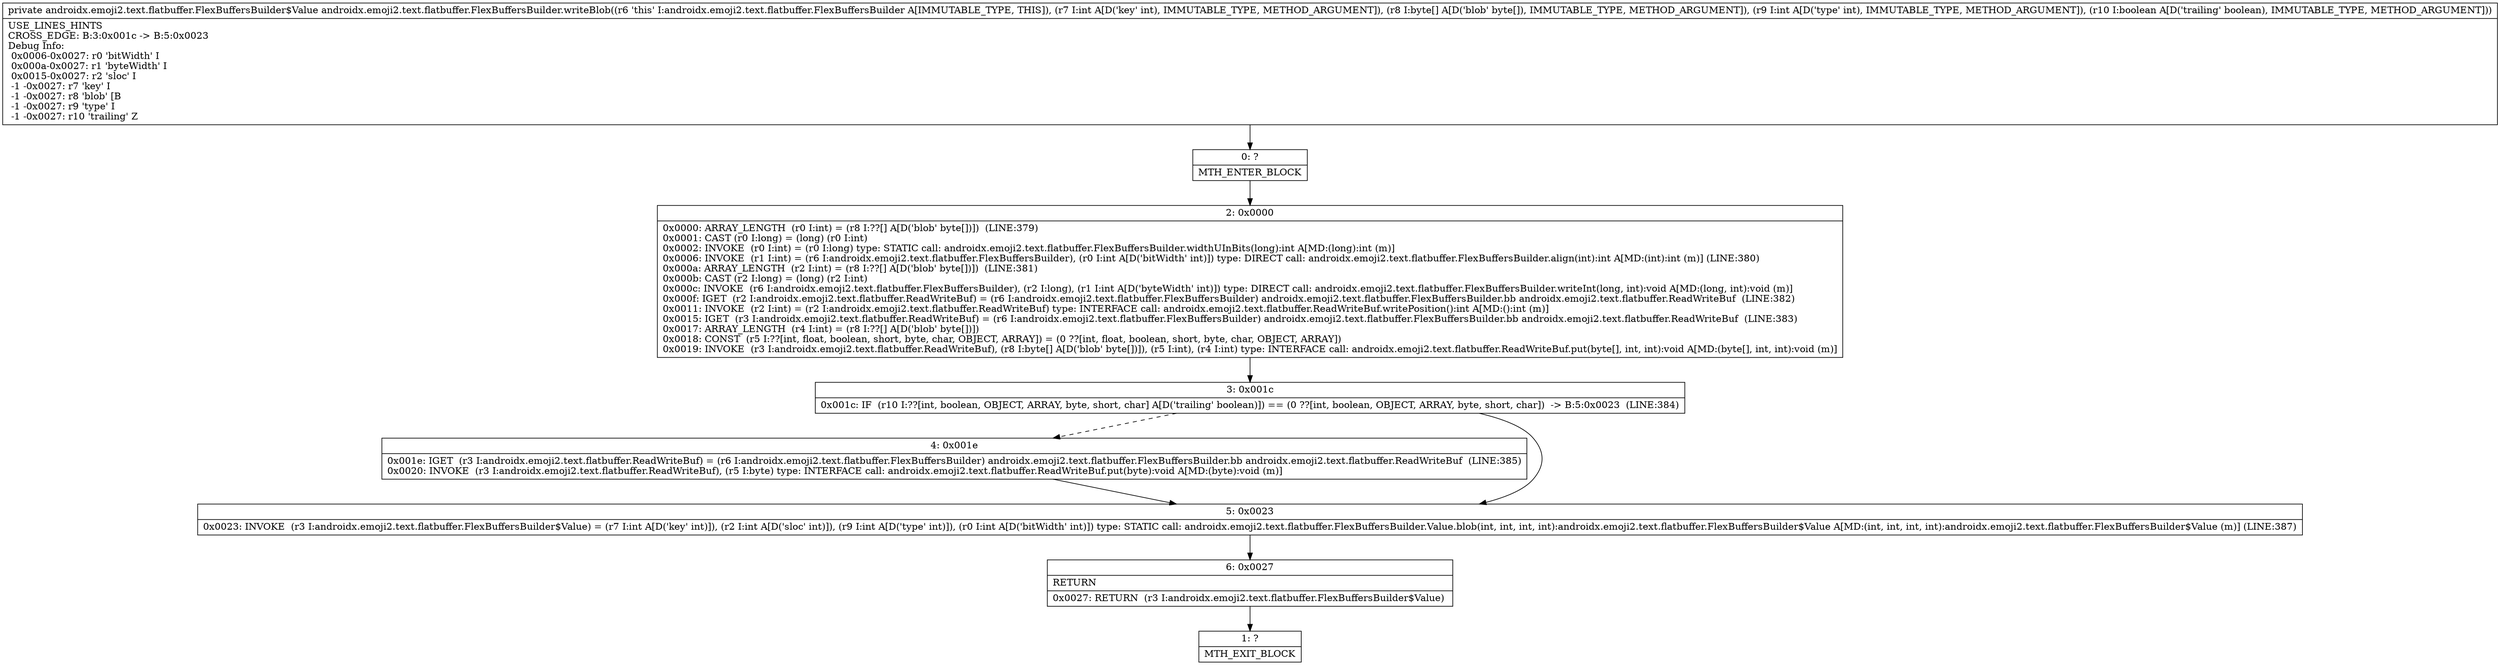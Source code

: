 digraph "CFG forandroidx.emoji2.text.flatbuffer.FlexBuffersBuilder.writeBlob(I[BIZ)Landroidx\/emoji2\/text\/flatbuffer\/FlexBuffersBuilder$Value;" {
Node_0 [shape=record,label="{0\:\ ?|MTH_ENTER_BLOCK\l}"];
Node_2 [shape=record,label="{2\:\ 0x0000|0x0000: ARRAY_LENGTH  (r0 I:int) = (r8 I:??[] A[D('blob' byte[])])  (LINE:379)\l0x0001: CAST (r0 I:long) = (long) (r0 I:int) \l0x0002: INVOKE  (r0 I:int) = (r0 I:long) type: STATIC call: androidx.emoji2.text.flatbuffer.FlexBuffersBuilder.widthUInBits(long):int A[MD:(long):int (m)]\l0x0006: INVOKE  (r1 I:int) = (r6 I:androidx.emoji2.text.flatbuffer.FlexBuffersBuilder), (r0 I:int A[D('bitWidth' int)]) type: DIRECT call: androidx.emoji2.text.flatbuffer.FlexBuffersBuilder.align(int):int A[MD:(int):int (m)] (LINE:380)\l0x000a: ARRAY_LENGTH  (r2 I:int) = (r8 I:??[] A[D('blob' byte[])])  (LINE:381)\l0x000b: CAST (r2 I:long) = (long) (r2 I:int) \l0x000c: INVOKE  (r6 I:androidx.emoji2.text.flatbuffer.FlexBuffersBuilder), (r2 I:long), (r1 I:int A[D('byteWidth' int)]) type: DIRECT call: androidx.emoji2.text.flatbuffer.FlexBuffersBuilder.writeInt(long, int):void A[MD:(long, int):void (m)]\l0x000f: IGET  (r2 I:androidx.emoji2.text.flatbuffer.ReadWriteBuf) = (r6 I:androidx.emoji2.text.flatbuffer.FlexBuffersBuilder) androidx.emoji2.text.flatbuffer.FlexBuffersBuilder.bb androidx.emoji2.text.flatbuffer.ReadWriteBuf  (LINE:382)\l0x0011: INVOKE  (r2 I:int) = (r2 I:androidx.emoji2.text.flatbuffer.ReadWriteBuf) type: INTERFACE call: androidx.emoji2.text.flatbuffer.ReadWriteBuf.writePosition():int A[MD:():int (m)]\l0x0015: IGET  (r3 I:androidx.emoji2.text.flatbuffer.ReadWriteBuf) = (r6 I:androidx.emoji2.text.flatbuffer.FlexBuffersBuilder) androidx.emoji2.text.flatbuffer.FlexBuffersBuilder.bb androidx.emoji2.text.flatbuffer.ReadWriteBuf  (LINE:383)\l0x0017: ARRAY_LENGTH  (r4 I:int) = (r8 I:??[] A[D('blob' byte[])]) \l0x0018: CONST  (r5 I:??[int, float, boolean, short, byte, char, OBJECT, ARRAY]) = (0 ??[int, float, boolean, short, byte, char, OBJECT, ARRAY]) \l0x0019: INVOKE  (r3 I:androidx.emoji2.text.flatbuffer.ReadWriteBuf), (r8 I:byte[] A[D('blob' byte[])]), (r5 I:int), (r4 I:int) type: INTERFACE call: androidx.emoji2.text.flatbuffer.ReadWriteBuf.put(byte[], int, int):void A[MD:(byte[], int, int):void (m)]\l}"];
Node_3 [shape=record,label="{3\:\ 0x001c|0x001c: IF  (r10 I:??[int, boolean, OBJECT, ARRAY, byte, short, char] A[D('trailing' boolean)]) == (0 ??[int, boolean, OBJECT, ARRAY, byte, short, char])  \-\> B:5:0x0023  (LINE:384)\l}"];
Node_4 [shape=record,label="{4\:\ 0x001e|0x001e: IGET  (r3 I:androidx.emoji2.text.flatbuffer.ReadWriteBuf) = (r6 I:androidx.emoji2.text.flatbuffer.FlexBuffersBuilder) androidx.emoji2.text.flatbuffer.FlexBuffersBuilder.bb androidx.emoji2.text.flatbuffer.ReadWriteBuf  (LINE:385)\l0x0020: INVOKE  (r3 I:androidx.emoji2.text.flatbuffer.ReadWriteBuf), (r5 I:byte) type: INTERFACE call: androidx.emoji2.text.flatbuffer.ReadWriteBuf.put(byte):void A[MD:(byte):void (m)]\l}"];
Node_5 [shape=record,label="{5\:\ 0x0023|0x0023: INVOKE  (r3 I:androidx.emoji2.text.flatbuffer.FlexBuffersBuilder$Value) = (r7 I:int A[D('key' int)]), (r2 I:int A[D('sloc' int)]), (r9 I:int A[D('type' int)]), (r0 I:int A[D('bitWidth' int)]) type: STATIC call: androidx.emoji2.text.flatbuffer.FlexBuffersBuilder.Value.blob(int, int, int, int):androidx.emoji2.text.flatbuffer.FlexBuffersBuilder$Value A[MD:(int, int, int, int):androidx.emoji2.text.flatbuffer.FlexBuffersBuilder$Value (m)] (LINE:387)\l}"];
Node_6 [shape=record,label="{6\:\ 0x0027|RETURN\l|0x0027: RETURN  (r3 I:androidx.emoji2.text.flatbuffer.FlexBuffersBuilder$Value) \l}"];
Node_1 [shape=record,label="{1\:\ ?|MTH_EXIT_BLOCK\l}"];
MethodNode[shape=record,label="{private androidx.emoji2.text.flatbuffer.FlexBuffersBuilder$Value androidx.emoji2.text.flatbuffer.FlexBuffersBuilder.writeBlob((r6 'this' I:androidx.emoji2.text.flatbuffer.FlexBuffersBuilder A[IMMUTABLE_TYPE, THIS]), (r7 I:int A[D('key' int), IMMUTABLE_TYPE, METHOD_ARGUMENT]), (r8 I:byte[] A[D('blob' byte[]), IMMUTABLE_TYPE, METHOD_ARGUMENT]), (r9 I:int A[D('type' int), IMMUTABLE_TYPE, METHOD_ARGUMENT]), (r10 I:boolean A[D('trailing' boolean), IMMUTABLE_TYPE, METHOD_ARGUMENT]))  | USE_LINES_HINTS\lCROSS_EDGE: B:3:0x001c \-\> B:5:0x0023\lDebug Info:\l  0x0006\-0x0027: r0 'bitWidth' I\l  0x000a\-0x0027: r1 'byteWidth' I\l  0x0015\-0x0027: r2 'sloc' I\l  \-1 \-0x0027: r7 'key' I\l  \-1 \-0x0027: r8 'blob' [B\l  \-1 \-0x0027: r9 'type' I\l  \-1 \-0x0027: r10 'trailing' Z\l}"];
MethodNode -> Node_0;Node_0 -> Node_2;
Node_2 -> Node_3;
Node_3 -> Node_4[style=dashed];
Node_3 -> Node_5;
Node_4 -> Node_5;
Node_5 -> Node_6;
Node_6 -> Node_1;
}

